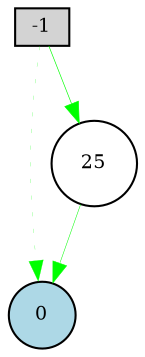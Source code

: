 digraph {
	node [fontsize=9 height=0.2 shape=circle width=0.2]
	-1 [fillcolor=lightgray shape=box style=filled]
	0 [fillcolor=lightblue style=filled]
	25 [fillcolor=white style=filled]
	-1 -> 0 [color=green penwidth=0.10634901650373298 style=dotted]
	-1 -> 25 [color=green penwidth=0.3137145725223853 style=solid]
	25 -> 0 [color=green penwidth=0.24404607328394864 style=solid]
}
